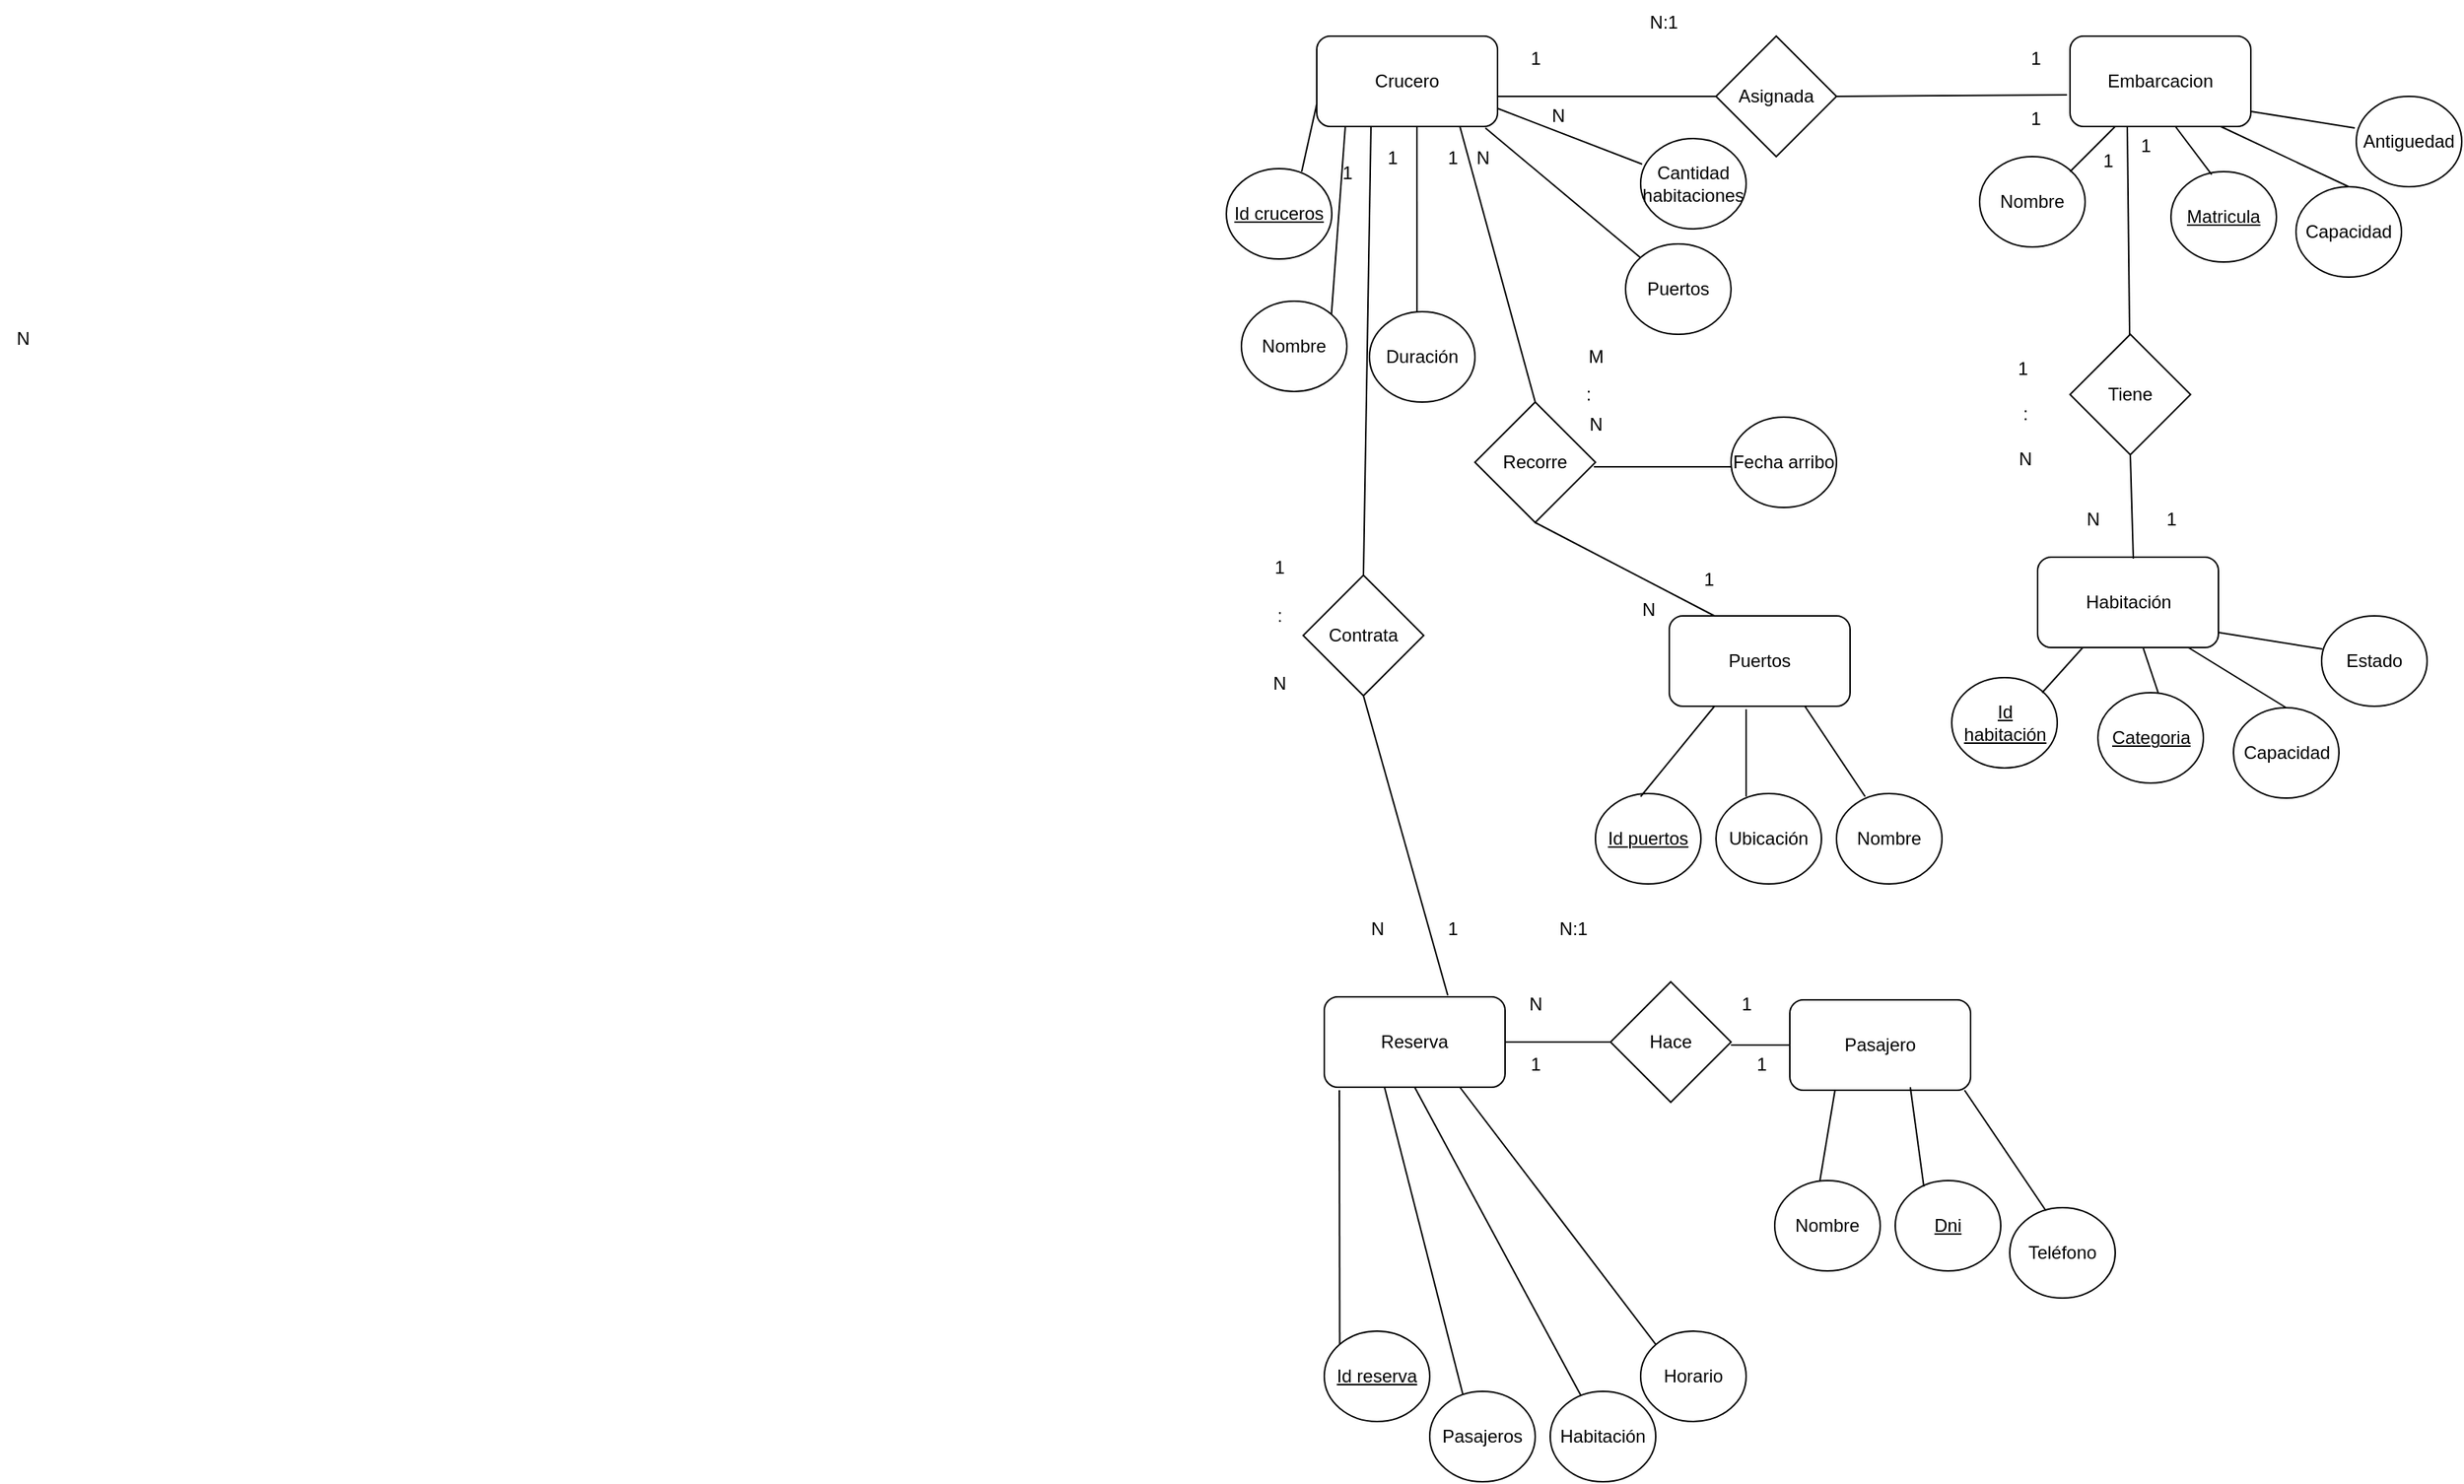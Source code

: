 <mxfile version="24.7.13">
  <diagram name="Página-1" id="T7cu36_Ax-Ak4C9Pt9dO">
    <mxGraphModel dx="1941" dy="434" grid="1" gridSize="10" guides="1" tooltips="1" connect="1" arrows="1" fold="1" page="1" pageScale="1" pageWidth="827" pageHeight="1169" math="0" shadow="0">
      <root>
        <mxCell id="0" />
        <mxCell id="1" parent="0" />
        <mxCell id="RHQW6rZSomPcdx6U7nmE-1" value="Embarcacion" style="rounded=1;whiteSpace=wrap;html=1;" vertex="1" parent="1">
          <mxGeometry x="564" y="34" width="120" height="60" as="geometry" />
        </mxCell>
        <mxCell id="RHQW6rZSomPcdx6U7nmE-2" value="&lt;u&gt;Matricula&lt;/u&gt;" style="ellipse;whiteSpace=wrap;html=1;" vertex="1" parent="1">
          <mxGeometry x="631" y="124" width="70" height="60" as="geometry" />
        </mxCell>
        <mxCell id="RHQW6rZSomPcdx6U7nmE-5" value="Capacidad" style="ellipse;whiteSpace=wrap;html=1;" vertex="1" parent="1">
          <mxGeometry x="714" y="134" width="70" height="60" as="geometry" />
        </mxCell>
        <mxCell id="RHQW6rZSomPcdx6U7nmE-6" value="Nombre" style="ellipse;whiteSpace=wrap;html=1;" vertex="1" parent="1">
          <mxGeometry x="504" y="114" width="70" height="60" as="geometry" />
        </mxCell>
        <mxCell id="RHQW6rZSomPcdx6U7nmE-7" value="" style="endArrow=none;html=1;rounded=0;" edge="1" parent="1">
          <mxGeometry width="50" height="50" relative="1" as="geometry">
            <mxPoint x="564" y="124" as="sourcePoint" />
            <mxPoint x="594" y="94" as="targetPoint" />
          </mxGeometry>
        </mxCell>
        <mxCell id="RHQW6rZSomPcdx6U7nmE-9" value="" style="endArrow=none;html=1;rounded=0;entryX=0.583;entryY=1;entryDx=0;entryDy=0;entryPerimeter=0;exitX=0.386;exitY=0.033;exitDx=0;exitDy=0;exitPerimeter=0;" edge="1" parent="1" source="RHQW6rZSomPcdx6U7nmE-2" target="RHQW6rZSomPcdx6U7nmE-1">
          <mxGeometry width="50" height="50" relative="1" as="geometry">
            <mxPoint x="644" y="124" as="sourcePoint" />
            <mxPoint x="694" y="74" as="targetPoint" />
          </mxGeometry>
        </mxCell>
        <mxCell id="RHQW6rZSomPcdx6U7nmE-10" value="" style="endArrow=none;html=1;rounded=0;entryX=1;entryY=1;entryDx=0;entryDy=0;exitX=0.5;exitY=0;exitDx=0;exitDy=0;" edge="1" parent="1" source="RHQW6rZSomPcdx6U7nmE-5">
          <mxGeometry width="50" height="50" relative="1" as="geometry">
            <mxPoint x="724" y="114" as="sourcePoint" />
            <mxPoint x="664" y="94" as="targetPoint" />
          </mxGeometry>
        </mxCell>
        <mxCell id="RHQW6rZSomPcdx6U7nmE-11" value="Crucero" style="rounded=1;whiteSpace=wrap;html=1;" vertex="1" parent="1">
          <mxGeometry x="64" y="34" width="120" height="60" as="geometry" />
        </mxCell>
        <mxCell id="RHQW6rZSomPcdx6U7nmE-12" value="Duración" style="ellipse;whiteSpace=wrap;html=1;" vertex="1" parent="1">
          <mxGeometry x="99" y="217" width="70" height="60" as="geometry" />
        </mxCell>
        <mxCell id="RHQW6rZSomPcdx6U7nmE-14" value="&lt;u&gt;Id cruceros&lt;/u&gt;" style="ellipse;whiteSpace=wrap;html=1;" vertex="1" parent="1">
          <mxGeometry x="4" y="122" width="70" height="60" as="geometry" />
        </mxCell>
        <mxCell id="RHQW6rZSomPcdx6U7nmE-15" value="" style="endArrow=none;html=1;rounded=0;entryX=0;entryY=0.75;entryDx=0;entryDy=0;" edge="1" parent="1" target="RHQW6rZSomPcdx6U7nmE-11">
          <mxGeometry width="50" height="50" relative="1" as="geometry">
            <mxPoint x="54" y="124" as="sourcePoint" />
            <mxPoint x="84" y="94" as="targetPoint" />
          </mxGeometry>
        </mxCell>
        <mxCell id="RHQW6rZSomPcdx6U7nmE-16" value="" style="endArrow=none;html=1;rounded=0;entryX=0.583;entryY=1;entryDx=0;entryDy=0;entryPerimeter=0;exitX=0.5;exitY=0;exitDx=0;exitDy=0;" edge="1" parent="1">
          <mxGeometry width="50" height="50" relative="1" as="geometry">
            <mxPoint x="130.54" y="217" as="sourcePoint" />
            <mxPoint x="130.5" y="94" as="targetPoint" />
          </mxGeometry>
        </mxCell>
        <mxCell id="RHQW6rZSomPcdx6U7nmE-18" value="Asignada" style="rhombus;whiteSpace=wrap;html=1;" vertex="1" parent="1">
          <mxGeometry x="329" y="34" width="80" height="80" as="geometry" />
        </mxCell>
        <mxCell id="RHQW6rZSomPcdx6U7nmE-19" value="" style="endArrow=none;html=1;rounded=0;" edge="1" parent="1" target="RHQW6rZSomPcdx6U7nmE-18">
          <mxGeometry width="50" height="50" relative="1" as="geometry">
            <mxPoint x="184" y="74" as="sourcePoint" />
            <mxPoint x="234" y="24" as="targetPoint" />
          </mxGeometry>
        </mxCell>
        <mxCell id="RHQW6rZSomPcdx6U7nmE-20" value="" style="endArrow=none;html=1;rounded=0;exitX=1;exitY=0.5;exitDx=0;exitDy=0;entryX=-0.017;entryY=0.65;entryDx=0;entryDy=0;entryPerimeter=0;" edge="1" parent="1" source="RHQW6rZSomPcdx6U7nmE-18" target="RHQW6rZSomPcdx6U7nmE-1">
          <mxGeometry width="50" height="50" relative="1" as="geometry">
            <mxPoint x="354" y="74" as="sourcePoint" />
            <mxPoint x="484" y="74" as="targetPoint" />
          </mxGeometry>
        </mxCell>
        <mxCell id="RHQW6rZSomPcdx6U7nmE-22" value="Antiguedad" style="ellipse;whiteSpace=wrap;html=1;" vertex="1" parent="1">
          <mxGeometry x="754" y="74" width="70" height="60" as="geometry" />
        </mxCell>
        <mxCell id="RHQW6rZSomPcdx6U7nmE-23" value="" style="endArrow=none;html=1;rounded=0;entryX=-0.014;entryY=0.35;entryDx=0;entryDy=0;entryPerimeter=0;" edge="1" parent="1" target="RHQW6rZSomPcdx6U7nmE-22">
          <mxGeometry width="50" height="50" relative="1" as="geometry">
            <mxPoint x="684" y="84" as="sourcePoint" />
            <mxPoint x="734" y="34" as="targetPoint" />
          </mxGeometry>
        </mxCell>
        <mxCell id="RHQW6rZSomPcdx6U7nmE-24" value="Puertos" style="ellipse;whiteSpace=wrap;html=1;" vertex="1" parent="1">
          <mxGeometry x="269" y="172" width="70" height="60" as="geometry" />
        </mxCell>
        <mxCell id="RHQW6rZSomPcdx6U7nmE-25" value="" style="endArrow=none;html=1;rounded=0;entryX=0.933;entryY=1.017;entryDx=0;entryDy=0;entryPerimeter=0;" edge="1" parent="1" source="RHQW6rZSomPcdx6U7nmE-24" target="RHQW6rZSomPcdx6U7nmE-11">
          <mxGeometry width="50" height="50" relative="1" as="geometry">
            <mxPoint x="204" y="129" as="sourcePoint" />
            <mxPoint x="254" y="79" as="targetPoint" />
          </mxGeometry>
        </mxCell>
        <mxCell id="RHQW6rZSomPcdx6U7nmE-26" value="Cantidad habitaciones" style="ellipse;whiteSpace=wrap;html=1;" vertex="1" parent="1">
          <mxGeometry x="279" y="102" width="70" height="60" as="geometry" />
        </mxCell>
        <mxCell id="RHQW6rZSomPcdx6U7nmE-27" value="" style="endArrow=none;html=1;rounded=0;entryX=1;entryY=1;entryDx=0;entryDy=0;exitX=0.014;exitY=0.283;exitDx=0;exitDy=0;exitPerimeter=0;" edge="1" parent="1" source="RHQW6rZSomPcdx6U7nmE-26">
          <mxGeometry width="50" height="50" relative="1" as="geometry">
            <mxPoint x="254" y="142" as="sourcePoint" />
            <mxPoint x="184" y="82" as="targetPoint" />
          </mxGeometry>
        </mxCell>
        <mxCell id="RHQW6rZSomPcdx6U7nmE-28" value="1" style="text;html=1;align=center;verticalAlign=middle;resizable=0;points=[];autosize=1;strokeColor=none;fillColor=none;" vertex="1" parent="1">
          <mxGeometry x="194" y="34" width="30" height="30" as="geometry" />
        </mxCell>
        <mxCell id="RHQW6rZSomPcdx6U7nmE-29" value="N" style="text;html=1;align=center;verticalAlign=middle;resizable=0;points=[];autosize=1;strokeColor=none;fillColor=none;" vertex="1" parent="1">
          <mxGeometry x="209" y="72" width="30" height="30" as="geometry" />
        </mxCell>
        <mxCell id="RHQW6rZSomPcdx6U7nmE-30" value="1" style="text;html=1;align=center;verticalAlign=middle;resizable=0;points=[];autosize=1;strokeColor=none;fillColor=none;" vertex="1" parent="1">
          <mxGeometry x="525.5" y="34" width="30" height="30" as="geometry" />
        </mxCell>
        <mxCell id="RHQW6rZSomPcdx6U7nmE-31" value="1" style="text;html=1;align=center;verticalAlign=middle;resizable=0;points=[];autosize=1;strokeColor=none;fillColor=none;" vertex="1" parent="1">
          <mxGeometry x="525.5" y="74" width="30" height="30" as="geometry" />
        </mxCell>
        <mxCell id="RHQW6rZSomPcdx6U7nmE-32" value="Habitación" style="rounded=1;whiteSpace=wrap;html=1;" vertex="1" parent="1">
          <mxGeometry x="542.5" y="380" width="120" height="60" as="geometry" />
        </mxCell>
        <mxCell id="RHQW6rZSomPcdx6U7nmE-33" value="&lt;u&gt;Categoria&lt;/u&gt;" style="ellipse;whiteSpace=wrap;html=1;" vertex="1" parent="1">
          <mxGeometry x="582.5" y="470" width="70" height="60" as="geometry" />
        </mxCell>
        <mxCell id="RHQW6rZSomPcdx6U7nmE-34" value="Capacidad" style="ellipse;whiteSpace=wrap;html=1;" vertex="1" parent="1">
          <mxGeometry x="672.5" y="480" width="70" height="60" as="geometry" />
        </mxCell>
        <mxCell id="RHQW6rZSomPcdx6U7nmE-35" value="&lt;u&gt;Id habitación&lt;/u&gt;" style="ellipse;whiteSpace=wrap;html=1;" vertex="1" parent="1">
          <mxGeometry x="485.5" y="460" width="70" height="60" as="geometry" />
        </mxCell>
        <mxCell id="RHQW6rZSomPcdx6U7nmE-36" value="" style="endArrow=none;html=1;rounded=0;" edge="1" parent="1">
          <mxGeometry width="50" height="50" relative="1" as="geometry">
            <mxPoint x="545.5" y="470" as="sourcePoint" />
            <mxPoint x="572.5" y="440" as="targetPoint" />
          </mxGeometry>
        </mxCell>
        <mxCell id="RHQW6rZSomPcdx6U7nmE-37" value="" style="endArrow=none;html=1;rounded=0;entryX=0.583;entryY=1;entryDx=0;entryDy=0;entryPerimeter=0;" edge="1" parent="1" target="RHQW6rZSomPcdx6U7nmE-32">
          <mxGeometry width="50" height="50" relative="1" as="geometry">
            <mxPoint x="622.5" y="470" as="sourcePoint" />
            <mxPoint x="672.5" y="420" as="targetPoint" />
          </mxGeometry>
        </mxCell>
        <mxCell id="RHQW6rZSomPcdx6U7nmE-38" value="" style="endArrow=none;html=1;rounded=0;entryX=1;entryY=1;entryDx=0;entryDy=0;exitX=0.5;exitY=0;exitDx=0;exitDy=0;" edge="1" parent="1" source="RHQW6rZSomPcdx6U7nmE-34">
          <mxGeometry width="50" height="50" relative="1" as="geometry">
            <mxPoint x="702.5" y="460" as="sourcePoint" />
            <mxPoint x="642.5" y="440" as="targetPoint" />
          </mxGeometry>
        </mxCell>
        <mxCell id="RHQW6rZSomPcdx6U7nmE-39" value="Estado" style="ellipse;whiteSpace=wrap;html=1;" vertex="1" parent="1">
          <mxGeometry x="731" y="419" width="70" height="60" as="geometry" />
        </mxCell>
        <mxCell id="RHQW6rZSomPcdx6U7nmE-40" value="" style="endArrow=none;html=1;rounded=0;entryX=-0.014;entryY=0.35;entryDx=0;entryDy=0;entryPerimeter=0;" edge="1" parent="1">
          <mxGeometry width="50" height="50" relative="1" as="geometry">
            <mxPoint x="662.5" y="430" as="sourcePoint" />
            <mxPoint x="731.52" y="441" as="targetPoint" />
          </mxGeometry>
        </mxCell>
        <mxCell id="RHQW6rZSomPcdx6U7nmE-43" value="" style="endArrow=none;html=1;rounded=0;entryX=0.5;entryY=1;entryDx=0;entryDy=0;exitX=0.617;exitY=-0.017;exitDx=0;exitDy=0;exitPerimeter=0;" edge="1" parent="1" target="RHQW6rZSomPcdx6U7nmE-44">
          <mxGeometry width="50" height="50" relative="1" as="geometry">
            <mxPoint x="606" y="380.98" as="sourcePoint" />
            <mxPoint x="606.96" y="312" as="targetPoint" />
          </mxGeometry>
        </mxCell>
        <mxCell id="RHQW6rZSomPcdx6U7nmE-44" value="Tiene" style="rhombus;whiteSpace=wrap;html=1;" vertex="1" parent="1">
          <mxGeometry x="564" y="232" width="80" height="80" as="geometry" />
        </mxCell>
        <mxCell id="RHQW6rZSomPcdx6U7nmE-46" value="" style="endArrow=none;html=1;rounded=0;entryX=0.1;entryY=0.067;entryDx=0;entryDy=0;entryPerimeter=0;" edge="1" parent="1" source="RHQW6rZSomPcdx6U7nmE-44" target="RHQW6rZSomPcdx6U7nmE-47">
          <mxGeometry width="50" height="50" relative="1" as="geometry">
            <mxPoint x="554" y="162" as="sourcePoint" />
            <mxPoint x="604" y="112" as="targetPoint" />
          </mxGeometry>
        </mxCell>
        <mxCell id="RHQW6rZSomPcdx6U7nmE-47" value="1" style="text;html=1;align=center;verticalAlign=middle;resizable=0;points=[];autosize=1;strokeColor=none;fillColor=none;" vertex="1" parent="1">
          <mxGeometry x="599" y="92" width="30" height="30" as="geometry" />
        </mxCell>
        <mxCell id="RHQW6rZSomPcdx6U7nmE-48" value="1" style="text;html=1;align=center;verticalAlign=middle;resizable=0;points=[];autosize=1;strokeColor=none;fillColor=none;" vertex="1" parent="1">
          <mxGeometry x="574" y="102" width="30" height="30" as="geometry" />
        </mxCell>
        <mxCell id="RHQW6rZSomPcdx6U7nmE-50" value="N" style="text;html=1;align=center;verticalAlign=middle;resizable=0;points=[];autosize=1;strokeColor=none;fillColor=none;" vertex="1" parent="1">
          <mxGeometry x="564" y="340" width="30" height="30" as="geometry" />
        </mxCell>
        <mxCell id="RHQW6rZSomPcdx6U7nmE-51" value="1" style="text;html=1;align=center;verticalAlign=middle;resizable=0;points=[];autosize=1;strokeColor=none;fillColor=none;" vertex="1" parent="1">
          <mxGeometry x="616" y="340" width="30" height="30" as="geometry" />
        </mxCell>
        <mxCell id="RHQW6rZSomPcdx6U7nmE-52" value="N:1" style="text;html=1;align=center;verticalAlign=middle;resizable=0;points=[];autosize=1;strokeColor=none;fillColor=none;" vertex="1" parent="1">
          <mxGeometry x="274" y="10" width="40" height="30" as="geometry" />
        </mxCell>
        <mxCell id="RHQW6rZSomPcdx6U7nmE-53" value="N" style="text;html=1;align=center;verticalAlign=middle;resizable=0;points=[];autosize=1;strokeColor=none;fillColor=none;" vertex="1" parent="1">
          <mxGeometry x="519" y="300" width="30" height="30" as="geometry" />
        </mxCell>
        <mxCell id="RHQW6rZSomPcdx6U7nmE-54" value=":" style="text;html=1;align=center;verticalAlign=middle;resizable=0;points=[];autosize=1;strokeColor=none;fillColor=none;" vertex="1" parent="1">
          <mxGeometry x="519" y="270" width="30" height="30" as="geometry" />
        </mxCell>
        <mxCell id="RHQW6rZSomPcdx6U7nmE-55" value="&amp;nbsp; &amp;nbsp; &amp;nbsp;1" style="text;html=1;align=center;verticalAlign=middle;resizable=0;points=[];autosize=1;strokeColor=none;fillColor=none;" vertex="1" parent="1">
          <mxGeometry x="499" y="240" width="50" height="30" as="geometry" />
        </mxCell>
        <mxCell id="RHQW6rZSomPcdx6U7nmE-56" value="Reserva" style="rounded=1;whiteSpace=wrap;html=1;" vertex="1" parent="1">
          <mxGeometry x="69" y="672" width="120" height="60" as="geometry" />
        </mxCell>
        <mxCell id="RHQW6rZSomPcdx6U7nmE-57" value="Pasajeros" style="ellipse;whiteSpace=wrap;html=1;" vertex="1" parent="1">
          <mxGeometry x="139" y="934" width="70" height="60" as="geometry" />
        </mxCell>
        <mxCell id="RHQW6rZSomPcdx6U7nmE-58" value="&lt;u&gt;Id reserva&lt;/u&gt;" style="ellipse;whiteSpace=wrap;html=1;" vertex="1" parent="1">
          <mxGeometry x="69" y="894" width="70" height="60" as="geometry" />
        </mxCell>
        <mxCell id="RHQW6rZSomPcdx6U7nmE-59" value="Habitación" style="ellipse;whiteSpace=wrap;html=1;" vertex="1" parent="1">
          <mxGeometry x="219" y="934" width="70" height="60" as="geometry" />
        </mxCell>
        <mxCell id="RHQW6rZSomPcdx6U7nmE-60" value="Horario" style="ellipse;whiteSpace=wrap;html=1;" vertex="1" parent="1">
          <mxGeometry x="279" y="894" width="70" height="60" as="geometry" />
        </mxCell>
        <mxCell id="RHQW6rZSomPcdx6U7nmE-61" value="" style="endArrow=none;html=1;rounded=0;exitX=0;exitY=0;exitDx=0;exitDy=0;" edge="1" parent="1" source="RHQW6rZSomPcdx6U7nmE-58">
          <mxGeometry width="50" height="50" relative="1" as="geometry">
            <mxPoint x="89" y="874" as="sourcePoint" />
            <mxPoint x="79" y="734" as="targetPoint" />
          </mxGeometry>
        </mxCell>
        <mxCell id="RHQW6rZSomPcdx6U7nmE-63" value="" style="endArrow=none;html=1;rounded=0;entryX=0.333;entryY=1;entryDx=0;entryDy=0;entryPerimeter=0;exitX=0.314;exitY=0.033;exitDx=0;exitDy=0;exitPerimeter=0;" edge="1" parent="1" source="RHQW6rZSomPcdx6U7nmE-57" target="RHQW6rZSomPcdx6U7nmE-56">
          <mxGeometry width="50" height="50" relative="1" as="geometry">
            <mxPoint x="159" y="932" as="sourcePoint" />
            <mxPoint x="109" y="734" as="targetPoint" />
          </mxGeometry>
        </mxCell>
        <mxCell id="RHQW6rZSomPcdx6U7nmE-64" value="" style="endArrow=none;html=1;rounded=0;" edge="1" parent="1" source="RHQW6rZSomPcdx6U7nmE-59">
          <mxGeometry width="50" height="50" relative="1" as="geometry">
            <mxPoint x="149" y="862" as="sourcePoint" />
            <mxPoint x="129" y="732" as="targetPoint" />
          </mxGeometry>
        </mxCell>
        <mxCell id="RHQW6rZSomPcdx6U7nmE-65" value="" style="endArrow=none;html=1;rounded=0;entryX=0;entryY=0;entryDx=0;entryDy=0;exitX=0.75;exitY=1;exitDx=0;exitDy=0;" edge="1" parent="1" source="RHQW6rZSomPcdx6U7nmE-56">
          <mxGeometry width="50" height="50" relative="1" as="geometry">
            <mxPoint x="148.75" y="822" as="sourcePoint" />
            <mxPoint x="289.001" y="902.787" as="targetPoint" />
          </mxGeometry>
        </mxCell>
        <mxCell id="RHQW6rZSomPcdx6U7nmE-66" value="Pasajero" style="rounded=1;whiteSpace=wrap;html=1;" vertex="1" parent="1">
          <mxGeometry x="378" y="674" width="120" height="60" as="geometry" />
        </mxCell>
        <mxCell id="RHQW6rZSomPcdx6U7nmE-67" value="&lt;u&gt;Dni&lt;/u&gt;" style="ellipse;whiteSpace=wrap;html=1;" vertex="1" parent="1">
          <mxGeometry x="448" y="794" width="70" height="60" as="geometry" />
        </mxCell>
        <mxCell id="RHQW6rZSomPcdx6U7nmE-68" value="Nombre" style="ellipse;whiteSpace=wrap;html=1;" vertex="1" parent="1">
          <mxGeometry x="368" y="794" width="70" height="60" as="geometry" />
        </mxCell>
        <mxCell id="RHQW6rZSomPcdx6U7nmE-69" value="Teléfono" style="ellipse;whiteSpace=wrap;html=1;" vertex="1" parent="1">
          <mxGeometry x="524" y="812" width="70" height="60" as="geometry" />
        </mxCell>
        <mxCell id="RHQW6rZSomPcdx6U7nmE-71" value="" style="endArrow=none;html=1;rounded=0;entryX=0.25;entryY=1;entryDx=0;entryDy=0;" edge="1" parent="1" target="RHQW6rZSomPcdx6U7nmE-66">
          <mxGeometry width="50" height="50" relative="1" as="geometry">
            <mxPoint x="398" y="794" as="sourcePoint" />
            <mxPoint x="448" y="744" as="targetPoint" />
          </mxGeometry>
        </mxCell>
        <mxCell id="RHQW6rZSomPcdx6U7nmE-72" value="" style="endArrow=none;html=1;rounded=0;exitX=0.271;exitY=0.067;exitDx=0;exitDy=0;exitPerimeter=0;" edge="1" parent="1" source="RHQW6rZSomPcdx6U7nmE-67">
          <mxGeometry width="50" height="50" relative="1" as="geometry">
            <mxPoint x="408" y="782" as="sourcePoint" />
            <mxPoint x="458" y="732" as="targetPoint" />
          </mxGeometry>
        </mxCell>
        <mxCell id="RHQW6rZSomPcdx6U7nmE-73" value="" style="endArrow=none;html=1;rounded=0;exitX=0.257;exitY=0;exitDx=0;exitDy=0;exitPerimeter=0;" edge="1" parent="1">
          <mxGeometry width="50" height="50" relative="1" as="geometry">
            <mxPoint x="547.99" y="814" as="sourcePoint" />
            <mxPoint x="494" y="734" as="targetPoint" />
          </mxGeometry>
        </mxCell>
        <mxCell id="RHQW6rZSomPcdx6U7nmE-75" value="Hace" style="rhombus;whiteSpace=wrap;html=1;" vertex="1" parent="1">
          <mxGeometry x="259" y="662" width="80" height="80" as="geometry" />
        </mxCell>
        <mxCell id="RHQW6rZSomPcdx6U7nmE-76" value="" style="endArrow=none;html=1;rounded=0;" edge="1" parent="1" source="RHQW6rZSomPcdx6U7nmE-56">
          <mxGeometry width="50" height="50" relative="1" as="geometry">
            <mxPoint x="209" y="752" as="sourcePoint" />
            <mxPoint x="259" y="702" as="targetPoint" />
          </mxGeometry>
        </mxCell>
        <mxCell id="RHQW6rZSomPcdx6U7nmE-77" value="" style="endArrow=none;html=1;rounded=0;entryX=0;entryY=0.5;entryDx=0;entryDy=0;" edge="1" parent="1" target="RHQW6rZSomPcdx6U7nmE-66">
          <mxGeometry width="50" height="50" relative="1" as="geometry">
            <mxPoint x="339" y="704" as="sourcePoint" />
            <mxPoint x="389" y="654" as="targetPoint" />
          </mxGeometry>
        </mxCell>
        <mxCell id="RHQW6rZSomPcdx6U7nmE-78" value="1" style="text;html=1;align=center;verticalAlign=middle;resizable=0;points=[];autosize=1;strokeColor=none;fillColor=none;" vertex="1" parent="1">
          <mxGeometry x="334" y="662" width="30" height="30" as="geometry" />
        </mxCell>
        <mxCell id="RHQW6rZSomPcdx6U7nmE-79" value="1" style="text;html=1;align=center;verticalAlign=middle;resizable=0;points=[];autosize=1;strokeColor=none;fillColor=none;" vertex="1" parent="1">
          <mxGeometry x="344" y="702" width="30" height="30" as="geometry" />
        </mxCell>
        <mxCell id="RHQW6rZSomPcdx6U7nmE-80" value="N" style="text;html=1;align=center;verticalAlign=middle;resizable=0;points=[];autosize=1;strokeColor=none;fillColor=none;" vertex="1" parent="1">
          <mxGeometry x="194" y="662" width="30" height="30" as="geometry" />
        </mxCell>
        <mxCell id="RHQW6rZSomPcdx6U7nmE-81" value="1" style="text;html=1;align=center;verticalAlign=middle;resizable=0;points=[];autosize=1;strokeColor=none;fillColor=none;" vertex="1" parent="1">
          <mxGeometry x="194" y="702" width="30" height="30" as="geometry" />
        </mxCell>
        <mxCell id="RHQW6rZSomPcdx6U7nmE-82" value="N:1" style="text;html=1;align=center;verticalAlign=middle;resizable=0;points=[];autosize=1;strokeColor=none;fillColor=none;" vertex="1" parent="1">
          <mxGeometry x="214" y="612" width="40" height="30" as="geometry" />
        </mxCell>
        <mxCell id="RHQW6rZSomPcdx6U7nmE-83" value="Contrata" style="rhombus;whiteSpace=wrap;html=1;" vertex="1" parent="1">
          <mxGeometry x="55" y="392" width="80" height="80" as="geometry" />
        </mxCell>
        <mxCell id="RHQW6rZSomPcdx6U7nmE-84" value="" style="endArrow=none;html=1;rounded=0;exitX=0.683;exitY=-0.017;exitDx=0;exitDy=0;exitPerimeter=0;entryX=0.5;entryY=1;entryDx=0;entryDy=0;" edge="1" parent="1" source="RHQW6rZSomPcdx6U7nmE-56" target="RHQW6rZSomPcdx6U7nmE-83">
          <mxGeometry width="50" height="50" relative="1" as="geometry">
            <mxPoint x="34" y="350" as="sourcePoint" />
            <mxPoint x="84" y="472" as="targetPoint" />
          </mxGeometry>
        </mxCell>
        <mxCell id="RHQW6rZSomPcdx6U7nmE-85" value="" style="endArrow=none;html=1;rounded=0;entryX=0.25;entryY=1;entryDx=0;entryDy=0;exitX=0.5;exitY=0;exitDx=0;exitDy=0;" edge="1" parent="1">
          <mxGeometry width="50" height="50" relative="1" as="geometry">
            <mxPoint x="95" y="392" as="sourcePoint" />
            <mxPoint x="100" y="94" as="targetPoint" />
          </mxGeometry>
        </mxCell>
        <mxCell id="RHQW6rZSomPcdx6U7nmE-86" value="1" style="text;html=1;align=center;verticalAlign=middle;resizable=0;points=[];autosize=1;strokeColor=none;fillColor=none;" vertex="1" parent="1">
          <mxGeometry x="139" y="612" width="30" height="30" as="geometry" />
        </mxCell>
        <mxCell id="RHQW6rZSomPcdx6U7nmE-87" value="1" style="text;html=1;align=center;verticalAlign=middle;resizable=0;points=[];autosize=1;strokeColor=none;fillColor=none;" vertex="1" parent="1">
          <mxGeometry x="69" y="110" width="30" height="30" as="geometry" />
        </mxCell>
        <mxCell id="RHQW6rZSomPcdx6U7nmE-88" value="N" style="text;html=1;align=center;verticalAlign=middle;resizable=0;points=[];autosize=1;strokeColor=none;fillColor=none;" vertex="1" parent="1">
          <mxGeometry x="89" y="612" width="30" height="30" as="geometry" />
        </mxCell>
        <mxCell id="RHQW6rZSomPcdx6U7nmE-89" value="1" style="text;html=1;align=center;verticalAlign=middle;resizable=0;points=[];autosize=1;strokeColor=none;fillColor=none;" vertex="1" parent="1">
          <mxGeometry x="99" y="100" width="30" height="30" as="geometry" />
        </mxCell>
        <mxCell id="RHQW6rZSomPcdx6U7nmE-90" value="N" style="text;html=1;align=center;verticalAlign=middle;resizable=0;points=[];autosize=1;strokeColor=none;fillColor=none;" vertex="1" parent="1">
          <mxGeometry x="-810" y="220" width="30" height="30" as="geometry" />
        </mxCell>
        <mxCell id="RHQW6rZSomPcdx6U7nmE-91" value="N" style="text;html=1;align=center;verticalAlign=middle;resizable=0;points=[];autosize=1;strokeColor=none;fillColor=none;" vertex="1" parent="1">
          <mxGeometry x="24" y="449" width="30" height="30" as="geometry" />
        </mxCell>
        <mxCell id="RHQW6rZSomPcdx6U7nmE-92" value=":" style="text;html=1;align=center;verticalAlign=middle;resizable=0;points=[];autosize=1;strokeColor=none;fillColor=none;" vertex="1" parent="1">
          <mxGeometry x="24" y="404" width="30" height="30" as="geometry" />
        </mxCell>
        <mxCell id="RHQW6rZSomPcdx6U7nmE-93" value="1" style="text;html=1;align=center;verticalAlign=middle;resizable=0;points=[];autosize=1;strokeColor=none;fillColor=none;" vertex="1" parent="1">
          <mxGeometry x="24" y="372" width="30" height="30" as="geometry" />
        </mxCell>
        <mxCell id="RHQW6rZSomPcdx6U7nmE-94" value="Puertos" style="rounded=1;whiteSpace=wrap;html=1;" vertex="1" parent="1">
          <mxGeometry x="298" y="419" width="120" height="60" as="geometry" />
        </mxCell>
        <mxCell id="RHQW6rZSomPcdx6U7nmE-95" value="&lt;u&gt;Id puertos&lt;/u&gt;" style="ellipse;whiteSpace=wrap;html=1;" vertex="1" parent="1">
          <mxGeometry x="249" y="537" width="70" height="60" as="geometry" />
        </mxCell>
        <mxCell id="RHQW6rZSomPcdx6U7nmE-96" value="Ubicación" style="ellipse;whiteSpace=wrap;html=1;" vertex="1" parent="1">
          <mxGeometry x="329" y="537" width="70" height="60" as="geometry" />
        </mxCell>
        <mxCell id="RHQW6rZSomPcdx6U7nmE-97" value="Nombre" style="ellipse;whiteSpace=wrap;html=1;" vertex="1" parent="1">
          <mxGeometry x="409" y="537" width="70" height="60" as="geometry" />
        </mxCell>
        <mxCell id="RHQW6rZSomPcdx6U7nmE-98" value="" style="endArrow=none;html=1;rounded=0;entryX=0.25;entryY=1;entryDx=0;entryDy=0;" edge="1" parent="1" target="RHQW6rZSomPcdx6U7nmE-94">
          <mxGeometry width="50" height="50" relative="1" as="geometry">
            <mxPoint x="279" y="539" as="sourcePoint" />
            <mxPoint x="329" y="489" as="targetPoint" />
          </mxGeometry>
        </mxCell>
        <mxCell id="RHQW6rZSomPcdx6U7nmE-99" value="" style="endArrow=none;html=1;rounded=0;entryX=0.425;entryY=1.033;entryDx=0;entryDy=0;entryPerimeter=0;" edge="1" parent="1" target="RHQW6rZSomPcdx6U7nmE-94">
          <mxGeometry width="50" height="50" relative="1" as="geometry">
            <mxPoint x="349" y="539" as="sourcePoint" />
            <mxPoint x="399" y="489" as="targetPoint" />
          </mxGeometry>
        </mxCell>
        <mxCell id="RHQW6rZSomPcdx6U7nmE-101" value="" style="endArrow=none;html=1;rounded=0;entryX=0.75;entryY=1;entryDx=0;entryDy=0;" edge="1" parent="1" target="RHQW6rZSomPcdx6U7nmE-94">
          <mxGeometry width="50" height="50" relative="1" as="geometry">
            <mxPoint x="428" y="539" as="sourcePoint" />
            <mxPoint x="478" y="489" as="targetPoint" />
          </mxGeometry>
        </mxCell>
        <mxCell id="RHQW6rZSomPcdx6U7nmE-102" value="" style="endArrow=none;html=1;rounded=0;exitX=0.5;exitY=0;exitDx=0;exitDy=0;" edge="1" parent="1" source="RHQW6rZSomPcdx6U7nmE-103">
          <mxGeometry width="50" height="50" relative="1" as="geometry">
            <mxPoint x="199" y="277" as="sourcePoint" />
            <mxPoint x="159" y="94" as="targetPoint" />
          </mxGeometry>
        </mxCell>
        <mxCell id="RHQW6rZSomPcdx6U7nmE-103" value="Recorre" style="rhombus;whiteSpace=wrap;html=1;" vertex="1" parent="1">
          <mxGeometry x="169" y="277" width="80" height="80" as="geometry" />
        </mxCell>
        <mxCell id="RHQW6rZSomPcdx6U7nmE-104" value="" style="endArrow=none;html=1;rounded=0;exitX=0.25;exitY=0;exitDx=0;exitDy=0;" edge="1" parent="1" source="RHQW6rZSomPcdx6U7nmE-94">
          <mxGeometry width="50" height="50" relative="1" as="geometry">
            <mxPoint x="159" y="407" as="sourcePoint" />
            <mxPoint x="209" y="357" as="targetPoint" />
          </mxGeometry>
        </mxCell>
        <mxCell id="RHQW6rZSomPcdx6U7nmE-105" value="1" style="text;html=1;align=center;verticalAlign=middle;resizable=0;points=[];autosize=1;strokeColor=none;fillColor=none;" vertex="1" parent="1">
          <mxGeometry x="139" y="100" width="30" height="30" as="geometry" />
        </mxCell>
        <mxCell id="RHQW6rZSomPcdx6U7nmE-106" value="N" style="text;html=1;align=center;verticalAlign=middle;resizable=0;points=[];autosize=1;strokeColor=none;fillColor=none;" vertex="1" parent="1">
          <mxGeometry x="159" y="100" width="30" height="30" as="geometry" />
        </mxCell>
        <mxCell id="RHQW6rZSomPcdx6U7nmE-107" value="N" style="text;html=1;align=center;verticalAlign=middle;resizable=0;points=[];autosize=1;strokeColor=none;fillColor=none;" vertex="1" parent="1">
          <mxGeometry x="269" y="400" width="30" height="30" as="geometry" />
        </mxCell>
        <mxCell id="RHQW6rZSomPcdx6U7nmE-108" value="1" style="text;html=1;align=center;verticalAlign=middle;resizable=0;points=[];autosize=1;strokeColor=none;fillColor=none;" vertex="1" parent="1">
          <mxGeometry x="309" y="380" width="30" height="30" as="geometry" />
        </mxCell>
        <mxCell id="RHQW6rZSomPcdx6U7nmE-109" value="M" style="text;html=1;align=center;verticalAlign=middle;resizable=0;points=[];autosize=1;strokeColor=none;fillColor=none;" vertex="1" parent="1">
          <mxGeometry x="234" y="232" width="30" height="30" as="geometry" />
        </mxCell>
        <mxCell id="RHQW6rZSomPcdx6U7nmE-110" value=":" style="text;html=1;align=center;verticalAlign=middle;resizable=0;points=[];autosize=1;strokeColor=none;fillColor=none;" vertex="1" parent="1">
          <mxGeometry x="229" y="257" width="30" height="30" as="geometry" />
        </mxCell>
        <mxCell id="RHQW6rZSomPcdx6U7nmE-111" value="N" style="text;html=1;align=center;verticalAlign=middle;resizable=0;points=[];autosize=1;strokeColor=none;fillColor=none;" vertex="1" parent="1">
          <mxGeometry x="234" y="277" width="30" height="30" as="geometry" />
        </mxCell>
        <mxCell id="RHQW6rZSomPcdx6U7nmE-112" value="Nombre" style="ellipse;whiteSpace=wrap;html=1;" vertex="1" parent="1">
          <mxGeometry x="14" y="210" width="70" height="60" as="geometry" />
        </mxCell>
        <mxCell id="RHQW6rZSomPcdx6U7nmE-113" value="" style="endArrow=none;html=1;rounded=0;exitX=1;exitY=0;exitDx=0;exitDy=0;entryX=0.158;entryY=1;entryDx=0;entryDy=0;entryPerimeter=0;" edge="1" parent="1" source="RHQW6rZSomPcdx6U7nmE-112" target="RHQW6rZSomPcdx6U7nmE-11">
          <mxGeometry width="50" height="50" relative="1" as="geometry">
            <mxPoint x="54" y="202" as="sourcePoint" />
            <mxPoint x="80" y="102" as="targetPoint" />
          </mxGeometry>
        </mxCell>
        <mxCell id="RHQW6rZSomPcdx6U7nmE-114" value="" style="endArrow=none;html=1;rounded=0;" edge="1" parent="1">
          <mxGeometry width="50" height="50" relative="1" as="geometry">
            <mxPoint x="248" y="320" as="sourcePoint" />
            <mxPoint x="344" y="320" as="targetPoint" />
          </mxGeometry>
        </mxCell>
        <mxCell id="RHQW6rZSomPcdx6U7nmE-115" value="Fecha arribo" style="ellipse;whiteSpace=wrap;html=1;" vertex="1" parent="1">
          <mxGeometry x="339" y="287" width="70" height="60" as="geometry" />
        </mxCell>
      </root>
    </mxGraphModel>
  </diagram>
</mxfile>
